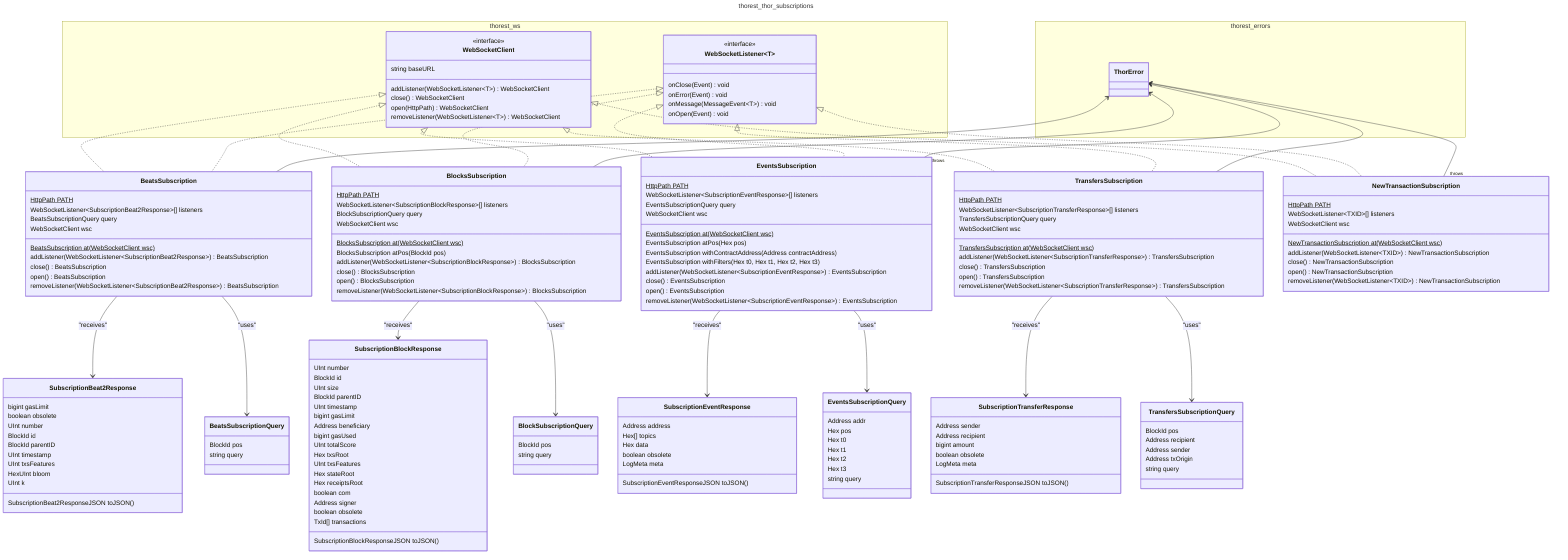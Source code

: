 ---
title: thorest_thor_subscriptions
---
classDiagram
    namespace thorest_ws {
        class WebSocketClient {
            <<interface>>
            string baseURL
            addListener(WebSocketListener~T~) WebSocketClient
            close() WebSocketClient
            open(HttpPath) WebSocketClient
            removeListener(WebSocketListener~T~) WebSocketClient
        }
        class WebSocketListener~T~ {
            <<interface>>
            onClose(Event) void
            onError(Event) void
            onMessage(MessageEvent~T~) void
            onOpen(Event) void
        }
    }
    namespace thorest_errors {
        class ThorError
    }
    class BeatsSubscription {
        HttpPath PATH$
        WebSocketListener~SubscriptionBeat2Response~[] listeners
        BeatsSubscriptionQuery query
        WebSocketClient wsc
        BeatsSubscription at(WebSocketClient wsc)$
        addListener(WebSocketListener~SubscriptionBeat2Response~) BeatsSubscription
        close() BeatsSubscription
        open() BeatsSubscription
        removeListener(WebSocketListener~SubscriptionBeat2Response~) BeatsSubscription
    }
    class BlocksSubscription {
        HttpPath PATH$
        WebSocketListener~SubscriptionBlockResponse~[] listeners
        BlockSubscriptionQuery query
        WebSocketClient wsc
        BlocksSubscription at(WebSocketClient wsc)$
        BlocksSubscription atPos(BlockId pos)
        addListener(WebSocketListener~SubscriptionBlockResponse~) BlocksSubscription
        close() BlocksSubscription
        open() BlocksSubscription
        removeListener(WebSocketListener~SubscriptionBlockResponse~) BlocksSubscription
    }
    class EventsSubscription {
        HttpPath PATH$
        WebSocketListener~SubscriptionEventResponse~[] listeners
        EventsSubscriptionQuery query
        WebSocketClient wsc
        EventsSubscription at(WebSocketClient wsc)$
        EventsSubscription atPos(Hex pos)
        EventsSubscription withContractAddress(Address contractAddress)
        EventsSubscription withFilters(Hex t0, Hex t1, Hex t2, Hex t3)
        addListener(WebSocketListener~SubscriptionEventResponse~) EventsSubscription
        close() EventsSubscription
        open() EventsSubscription
        removeListener(WebSocketListener~SubscriptionEventResponse~) EventsSubscription
    }
    class TransfersSubscription {
        HttpPath PATH$
        WebSocketListener~SubscriptionTransferResponse~[] listeners
        TransfersSubscriptionQuery query
        WebSocketClient wsc
        TransfersSubscription at(WebSocketClient wsc)$
        addListener(WebSocketListener~SubscriptionTransferResponse~) TransfersSubscription
        close() TransfersSubscription
        open() TransfersSubscription
        removeListener(WebSocketListener~SubscriptionTransferResponse~) TransfersSubscription
    }
    class NewTransactionSubscription {
        HttpPath PATH$
        WebSocketListener~TXID~[] listeners
        WebSocketClient wsc
        NewTransactionSubscription at(WebSocketClient wsc)$
        addListener(WebSocketListener~TXID~) NewTransactionSubscription
        close() NewTransactionSubscription
        open() NewTransactionSubscription
        removeListener(WebSocketListener~TXID~) NewTransactionSubscription
    }
    class SubscriptionBeat2Response {
        bigint gasLimit
        boolean obsolete
        UInt number
        BlockId id
        BlockId parentID
        UInt timestamp
        UInt txsFeatures
        HexUInt bloom
        UInt k
        SubscriptionBeat2ResponseJSON toJSON()
    }
    class SubscriptionBlockResponse {
        UInt number
        BlockId id
        UInt size
        BlockId parentID
        UInt timestamp
        bigint gasLimit
        Address beneficiary
        bigint gasUsed
        UInt totalScore
        Hex txsRoot
        UInt txsFeatures
        Hex stateRoot
        Hex receiptsRoot
        boolean com
        Address signer
        boolean obsolete
        TxId[] transactions
        SubscriptionBlockResponseJSON toJSON()
    }
    class SubscriptionEventResponse {
        Address address
        Hex[] topics
        Hex data
        boolean obsolete
        LogMeta meta
        SubscriptionEventResponseJSON toJSON()
    }
    class SubscriptionTransferResponse {
        Address sender
        Address recipient
        bigint amount
        boolean obsolete
        LogMeta meta
        SubscriptionTransferResponseJSON toJSON()
    }
    class BeatsSubscriptionQuery {
        BlockId pos
        string query
    }
    class BlockSubscriptionQuery {
        BlockId pos
        string query
    }
    class EventsSubscriptionQuery {
        Address addr
        Hex pos
        Hex t0
        Hex t1
        Hex t2
        Hex t3
        string query
    }
    class TransfersSubscriptionQuery {
        BlockId pos
        Address recipient
        Address sender
        Address txOrigin
        string query
    }
    WebSocketClient <|.. BeatsSubscription
    WebSocketClient <|.. BlocksSubscription
    WebSocketClient <|.. EventsSubscription
    WebSocketClient <|.. TransfersSubscription
    WebSocketClient <|.. NewTransactionSubscription
    WebSocketListener <|.. BeatsSubscription
    WebSocketListener <|.. BlocksSubscription
    WebSocketListener <|.. EventsSubscription
    WebSocketListener <|.. TransfersSubscription
    WebSocketListener <|.. NewTransactionSubscription
    BeatsSubscription --> SubscriptionBeat2Response : "receives"
    BlocksSubscription --> SubscriptionBlockResponse : "receives"
    EventsSubscription --> SubscriptionEventResponse : "receives"
    TransfersSubscription --> SubscriptionTransferResponse : "receives"
    BeatsSubscription --> BeatsSubscriptionQuery : "uses"
    BlocksSubscription --> BlockSubscriptionQuery : "uses"
    EventsSubscription --> EventsSubscriptionQuery : "uses"
    TransfersSubscription --> TransfersSubscriptionQuery : "uses"
    ThorError <-- "throws" BeatsSubscription
    ThorError <-- "throws" BlocksSubscription
    ThorError <-- "throws" EventsSubscription
    ThorError <-- "throws" TransfersSubscription
    ThorError <-- "throws" NewTransactionSubscription